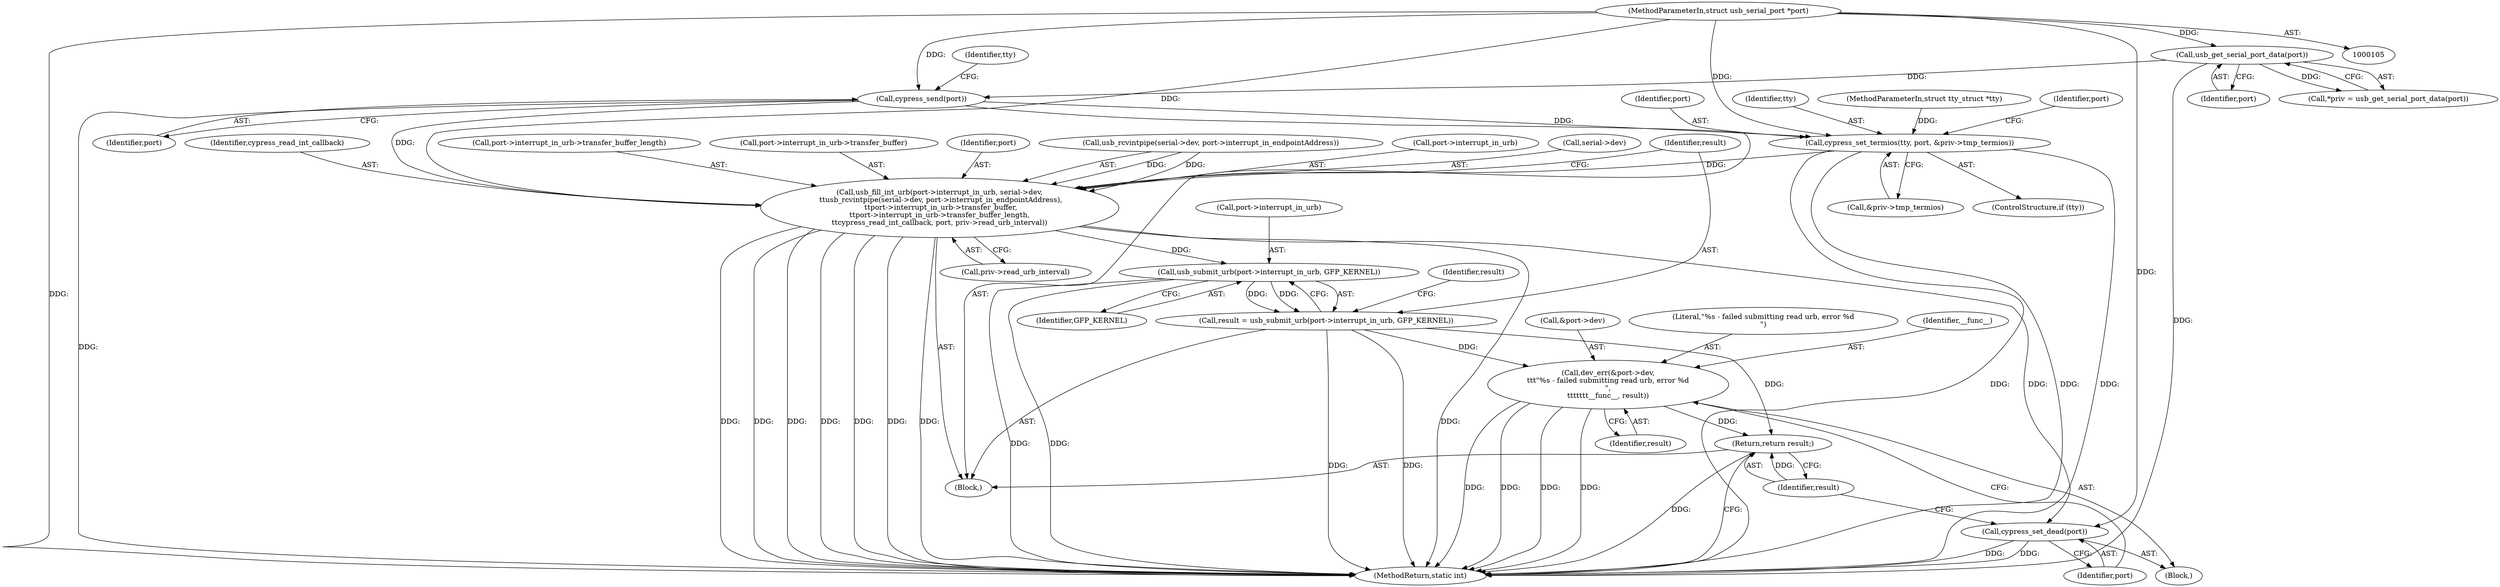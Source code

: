 digraph "0_linux_c55aee1bf0e6b6feec8b2927b43f7a09a6d5f754_0@API" {
"1000175" [label="(Call,cypress_send(port))"];
"1000112" [label="(Call,usb_get_serial_port_data(port))"];
"1000107" [label="(MethodParameterIn,struct usb_serial_port *port)"];
"1000179" [label="(Call,cypress_set_termios(tty, port, &priv->tmp_termios))"];
"1000186" [label="(Call,usb_fill_int_urb(port->interrupt_in_urb, serial->dev,\n \t\tusb_rcvintpipe(serial->dev, port->interrupt_in_endpointAddress),\n \t\tport->interrupt_in_urb->transfer_buffer,\n\t\tport->interrupt_in_urb->transfer_buffer_length,\n\t\tcypress_read_int_callback, port, priv->read_urb_interval))"];
"1000217" [label="(Call,usb_submit_urb(port->interrupt_in_urb, GFP_KERNEL))"];
"1000215" [label="(Call,result = usb_submit_urb(port->interrupt_in_urb, GFP_KERNEL))"];
"1000225" [label="(Call,dev_err(&port->dev,\n\t\t\t\"%s - failed submitting read urb, error %d\n\",\n\t\t\t\t\t\t\t__func__, result))"];
"1000235" [label="(Return,return result;)"];
"1000233" [label="(Call,cypress_set_dead(port))"];
"1000175" [label="(Call,cypress_send(port))"];
"1000226" [label="(Call,&port->dev)"];
"1000180" [label="(Identifier,tty)"];
"1000205" [label="(Call,port->interrupt_in_urb->transfer_buffer_length)"];
"1000237" [label="(MethodReturn,static int)"];
"1000200" [label="(Call,port->interrupt_in_urb->transfer_buffer)"];
"1000110" [label="(Call,*priv = usb_get_serial_port_data(port))"];
"1000235" [label="(Return,return result;)"];
"1000108" [label="(Block,)"];
"1000186" [label="(Call,usb_fill_int_urb(port->interrupt_in_urb, serial->dev,\n \t\tusb_rcvintpipe(serial->dev, port->interrupt_in_endpointAddress),\n \t\tport->interrupt_in_urb->transfer_buffer,\n\t\tport->interrupt_in_urb->transfer_buffer_length,\n\t\tcypress_read_int_callback, port, priv->read_urb_interval))"];
"1000176" [label="(Identifier,port)"];
"1000177" [label="(ControlStructure,if (tty))"];
"1000223" [label="(Identifier,result)"];
"1000113" [label="(Identifier,port)"];
"1000216" [label="(Identifier,result)"];
"1000233" [label="(Call,cypress_set_dead(port))"];
"1000232" [label="(Identifier,result)"];
"1000106" [label="(MethodParameterIn,struct tty_struct *tty)"];
"1000112" [label="(Call,usb_get_serial_port_data(port))"];
"1000107" [label="(MethodParameterIn,struct usb_serial_port *port)"];
"1000221" [label="(Identifier,GFP_KERNEL)"];
"1000230" [label="(Literal,\"%s - failed submitting read urb, error %d\n\")"];
"1000211" [label="(Identifier,port)"];
"1000193" [label="(Call,usb_rcvintpipe(serial->dev, port->interrupt_in_endpointAddress))"];
"1000187" [label="(Call,port->interrupt_in_urb)"];
"1000225" [label="(Call,dev_err(&port->dev,\n\t\t\t\"%s - failed submitting read urb, error %d\n\",\n\t\t\t\t\t\t\t__func__, result))"];
"1000178" [label="(Identifier,tty)"];
"1000231" [label="(Identifier,__func__)"];
"1000212" [label="(Call,priv->read_urb_interval)"];
"1000236" [label="(Identifier,result)"];
"1000217" [label="(Call,usb_submit_urb(port->interrupt_in_urb, GFP_KERNEL))"];
"1000234" [label="(Identifier,port)"];
"1000224" [label="(Block,)"];
"1000188" [label="(Identifier,port)"];
"1000181" [label="(Identifier,port)"];
"1000218" [label="(Call,port->interrupt_in_urb)"];
"1000182" [label="(Call,&priv->tmp_termios)"];
"1000179" [label="(Call,cypress_set_termios(tty, port, &priv->tmp_termios))"];
"1000190" [label="(Call,serial->dev)"];
"1000210" [label="(Identifier,cypress_read_int_callback)"];
"1000215" [label="(Call,result = usb_submit_urb(port->interrupt_in_urb, GFP_KERNEL))"];
"1000175" -> "1000108"  [label="AST: "];
"1000175" -> "1000176"  [label="CFG: "];
"1000176" -> "1000175"  [label="AST: "];
"1000178" -> "1000175"  [label="CFG: "];
"1000175" -> "1000237"  [label="DDG: "];
"1000112" -> "1000175"  [label="DDG: "];
"1000107" -> "1000175"  [label="DDG: "];
"1000175" -> "1000179"  [label="DDG: "];
"1000175" -> "1000186"  [label="DDG: "];
"1000112" -> "1000110"  [label="AST: "];
"1000112" -> "1000113"  [label="CFG: "];
"1000113" -> "1000112"  [label="AST: "];
"1000110" -> "1000112"  [label="CFG: "];
"1000112" -> "1000237"  [label="DDG: "];
"1000112" -> "1000110"  [label="DDG: "];
"1000107" -> "1000112"  [label="DDG: "];
"1000107" -> "1000105"  [label="AST: "];
"1000107" -> "1000237"  [label="DDG: "];
"1000107" -> "1000179"  [label="DDG: "];
"1000107" -> "1000186"  [label="DDG: "];
"1000107" -> "1000233"  [label="DDG: "];
"1000179" -> "1000177"  [label="AST: "];
"1000179" -> "1000182"  [label="CFG: "];
"1000180" -> "1000179"  [label="AST: "];
"1000181" -> "1000179"  [label="AST: "];
"1000182" -> "1000179"  [label="AST: "];
"1000188" -> "1000179"  [label="CFG: "];
"1000179" -> "1000237"  [label="DDG: "];
"1000179" -> "1000237"  [label="DDG: "];
"1000179" -> "1000237"  [label="DDG: "];
"1000106" -> "1000179"  [label="DDG: "];
"1000179" -> "1000186"  [label="DDG: "];
"1000186" -> "1000108"  [label="AST: "];
"1000186" -> "1000212"  [label="CFG: "];
"1000187" -> "1000186"  [label="AST: "];
"1000190" -> "1000186"  [label="AST: "];
"1000193" -> "1000186"  [label="AST: "];
"1000200" -> "1000186"  [label="AST: "];
"1000205" -> "1000186"  [label="AST: "];
"1000210" -> "1000186"  [label="AST: "];
"1000211" -> "1000186"  [label="AST: "];
"1000212" -> "1000186"  [label="AST: "];
"1000216" -> "1000186"  [label="CFG: "];
"1000186" -> "1000237"  [label="DDG: "];
"1000186" -> "1000237"  [label="DDG: "];
"1000186" -> "1000237"  [label="DDG: "];
"1000186" -> "1000237"  [label="DDG: "];
"1000186" -> "1000237"  [label="DDG: "];
"1000186" -> "1000237"  [label="DDG: "];
"1000186" -> "1000237"  [label="DDG: "];
"1000186" -> "1000237"  [label="DDG: "];
"1000193" -> "1000186"  [label="DDG: "];
"1000193" -> "1000186"  [label="DDG: "];
"1000186" -> "1000217"  [label="DDG: "];
"1000186" -> "1000233"  [label="DDG: "];
"1000217" -> "1000215"  [label="AST: "];
"1000217" -> "1000221"  [label="CFG: "];
"1000218" -> "1000217"  [label="AST: "];
"1000221" -> "1000217"  [label="AST: "];
"1000215" -> "1000217"  [label="CFG: "];
"1000217" -> "1000237"  [label="DDG: "];
"1000217" -> "1000237"  [label="DDG: "];
"1000217" -> "1000215"  [label="DDG: "];
"1000217" -> "1000215"  [label="DDG: "];
"1000215" -> "1000108"  [label="AST: "];
"1000216" -> "1000215"  [label="AST: "];
"1000223" -> "1000215"  [label="CFG: "];
"1000215" -> "1000237"  [label="DDG: "];
"1000215" -> "1000237"  [label="DDG: "];
"1000215" -> "1000225"  [label="DDG: "];
"1000215" -> "1000235"  [label="DDG: "];
"1000225" -> "1000224"  [label="AST: "];
"1000225" -> "1000232"  [label="CFG: "];
"1000226" -> "1000225"  [label="AST: "];
"1000230" -> "1000225"  [label="AST: "];
"1000231" -> "1000225"  [label="AST: "];
"1000232" -> "1000225"  [label="AST: "];
"1000234" -> "1000225"  [label="CFG: "];
"1000225" -> "1000237"  [label="DDG: "];
"1000225" -> "1000237"  [label="DDG: "];
"1000225" -> "1000237"  [label="DDG: "];
"1000225" -> "1000237"  [label="DDG: "];
"1000225" -> "1000235"  [label="DDG: "];
"1000235" -> "1000108"  [label="AST: "];
"1000235" -> "1000236"  [label="CFG: "];
"1000236" -> "1000235"  [label="AST: "];
"1000237" -> "1000235"  [label="CFG: "];
"1000235" -> "1000237"  [label="DDG: "];
"1000236" -> "1000235"  [label="DDG: "];
"1000233" -> "1000224"  [label="AST: "];
"1000233" -> "1000234"  [label="CFG: "];
"1000234" -> "1000233"  [label="AST: "];
"1000236" -> "1000233"  [label="CFG: "];
"1000233" -> "1000237"  [label="DDG: "];
"1000233" -> "1000237"  [label="DDG: "];
}
